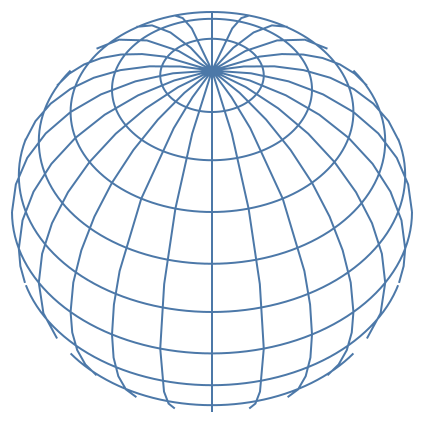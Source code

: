 {
  "$schema": "https://vega.github.io/schema/vega-lite/v3.json",
  "width": 200,
  "height": 200,
  "projection": {
    "type": "orthographic",
    "rotate": [
      0,
      -45,
      0
    ]
  },
  "data": {
    "graticule": {
      "step": [
        15,
        15
      ]
    }
  },
  "mark": {
    "type": "geoshape",
    "stroke": "#4c78a8"
  }
}